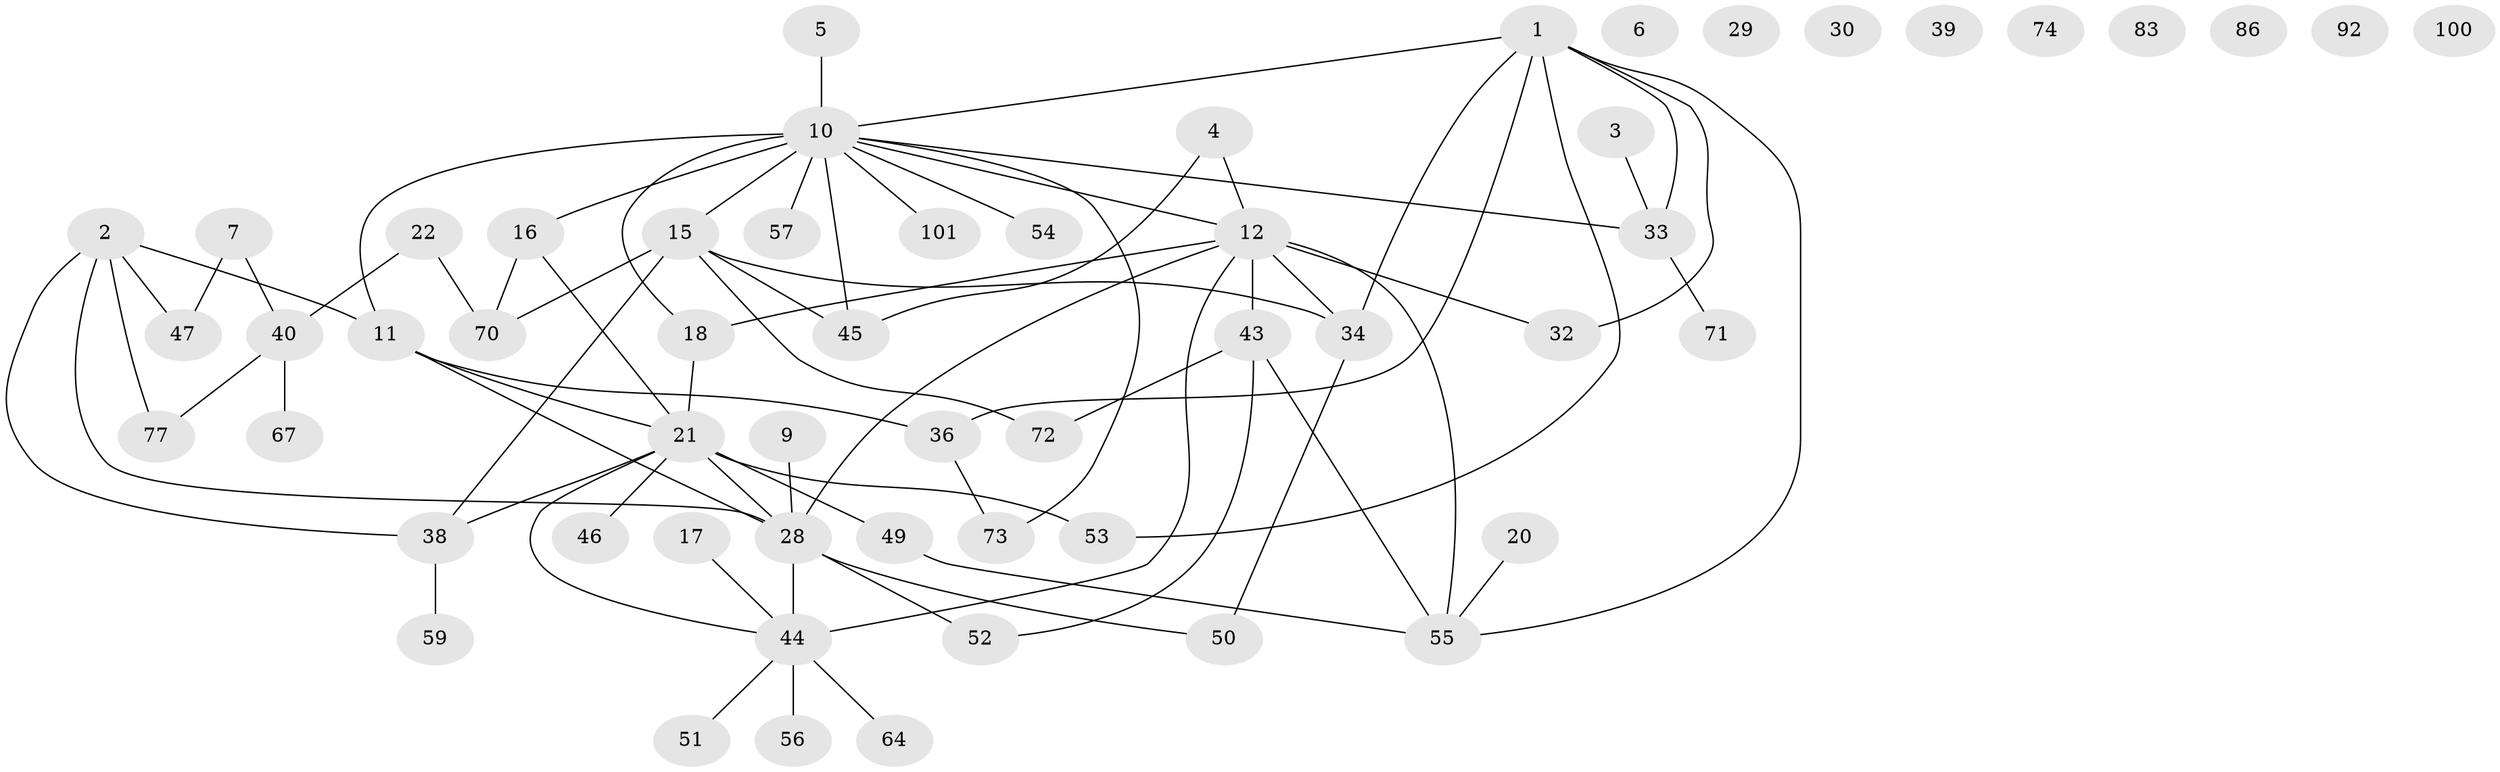// original degree distribution, {1: 0.21428571428571427, 2: 0.33035714285714285, 0: 0.08035714285714286, 4: 0.125, 3: 0.14285714285714285, 5: 0.044642857142857144, 6: 0.044642857142857144, 8: 0.008928571428571428, 7: 0.008928571428571428}
// Generated by graph-tools (version 1.1) at 2025/16/03/04/25 18:16:28]
// undirected, 56 vertices, 74 edges
graph export_dot {
graph [start="1"]
  node [color=gray90,style=filled];
  1 [super="+14"];
  2 [super="+48+63"];
  3 [super="+13"];
  4 [super="+8"];
  5;
  6;
  7 [super="+42"];
  9;
  10 [super="+107+19+66"];
  11 [super="+25"];
  12 [super="+26"];
  15 [super="+31+23+89"];
  16 [super="+27+69"];
  17;
  18 [super="+108"];
  20;
  21 [super="+88+85+79+84"];
  22;
  28 [super="+95+91"];
  29;
  30;
  32;
  33 [super="+65"];
  34 [super="+35"];
  36;
  38;
  39;
  40 [super="+105+41"];
  43 [super="+68"];
  44 [super="+87"];
  45 [super="+58"];
  46;
  47 [super="+62"];
  49;
  50 [super="+60"];
  51;
  52;
  53 [super="+75"];
  54;
  55;
  56;
  57;
  59;
  64;
  67;
  70 [super="+80"];
  71;
  72 [super="+81"];
  73;
  74;
  77;
  83;
  86;
  92;
  100;
  101;
  1 -- 32;
  1 -- 34;
  1 -- 36;
  1 -- 53;
  1 -- 55;
  1 -- 10;
  1 -- 33;
  2 -- 38;
  2 -- 11;
  2 -- 28;
  2 -- 77;
  2 -- 47;
  3 -- 33;
  4 -- 12;
  4 -- 45;
  5 -- 10;
  7 -- 47;
  7 -- 40;
  9 -- 28;
  10 -- 18;
  10 -- 101;
  10 -- 73;
  10 -- 12;
  10 -- 45;
  10 -- 16;
  10 -- 54;
  10 -- 57 [weight=2];
  10 -- 33;
  10 -- 15 [weight=2];
  10 -- 11;
  11 -- 36;
  11 -- 21;
  11 -- 28;
  12 -- 32;
  12 -- 18;
  12 -- 55;
  12 -- 28;
  12 -- 34;
  12 -- 43;
  12 -- 44 [weight=2];
  15 -- 38;
  15 -- 45;
  15 -- 34;
  15 -- 72;
  15 -- 70;
  16 -- 70;
  16 -- 21;
  17 -- 44;
  18 -- 21;
  20 -- 55;
  21 -- 28;
  21 -- 49;
  21 -- 38;
  21 -- 53;
  21 -- 46;
  21 -- 44;
  22 -- 40;
  22 -- 70;
  28 -- 52;
  28 -- 50;
  28 -- 44;
  33 -- 71;
  34 -- 50;
  36 -- 73;
  38 -- 59;
  40 -- 67;
  40 -- 77;
  43 -- 55;
  43 -- 72 [weight=3];
  43 -- 52;
  44 -- 64;
  44 -- 51;
  44 -- 56;
  49 -- 55;
}
